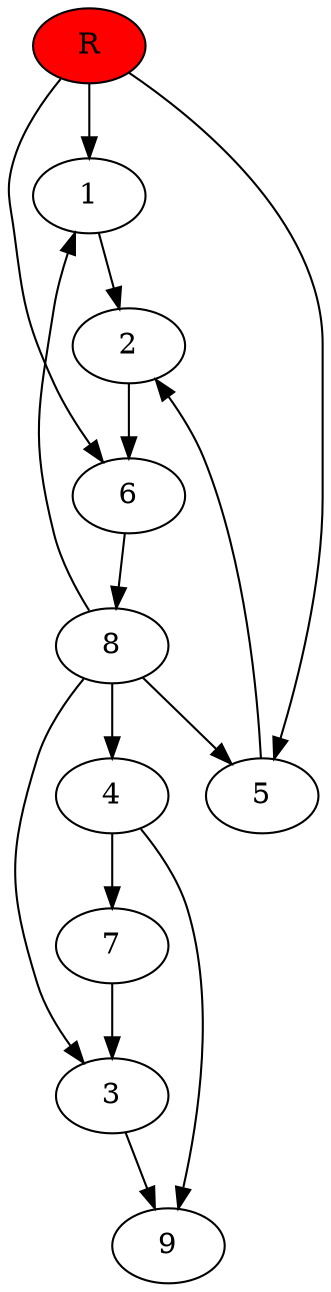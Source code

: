 digraph prb10046 {
	1
	2
	3
	4
	5
	6
	7
	8
	R [fillcolor="#ff0000" style=filled]
	1 -> 2
	2 -> 6
	3 -> 9
	4 -> 7
	4 -> 9
	5 -> 2
	6 -> 8
	7 -> 3
	8 -> 1
	8 -> 3
	8 -> 4
	8 -> 5
	R -> 1
	R -> 5
	R -> 6
}
